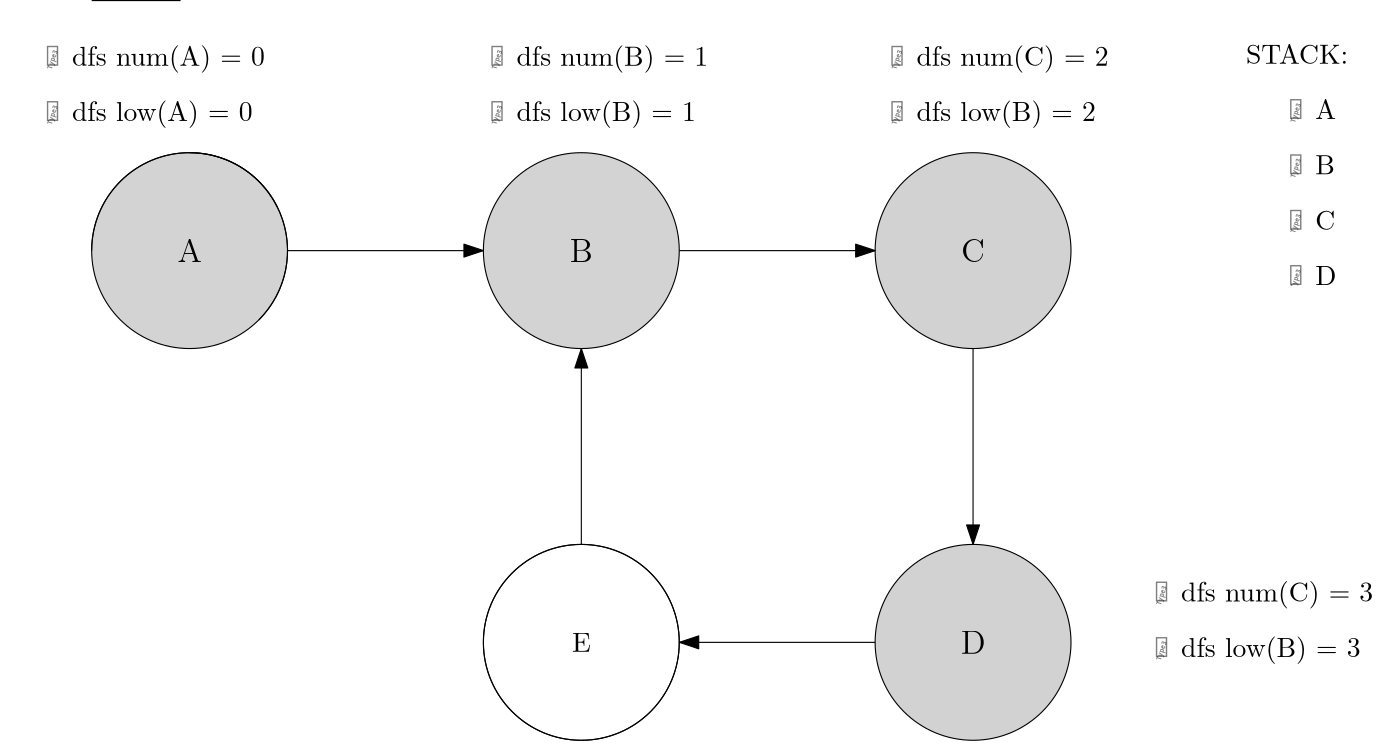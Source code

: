 <?xml version="1.0"?>
<!DOCTYPE ipe SYSTEM "ipe.dtd">
<ipe version="70107" creator="Ipe 7.1.7">
<info created="D:20150503115843" modified="D:20150503143505"/>
<preamble>\usepackage[utf8]{inputenc}
\usepackage{paralist}
\usepackage{amsthm}
 \newtheorem{theorem}{Theorem}
\usepackage{graphicx}
\usepackage{amsfonts}
\usepackage{amssymb}
\usepackage{amsmath}
\usepackage{latexsym}
\usepackage{mathrsfs}</preamble>
<ipestyle name="basic">
<symbol name="arrow/arc(spx)">
<path stroke="sym-stroke" fill="sym-stroke" pen="sym-pen">
0 0 m
-1 0.333 l
-1 -0.333 l
h
</path>
</symbol>
<symbol name="arrow/farc(spx)">
<path stroke="sym-stroke" fill="white" pen="sym-pen">
0 0 m
-1 0.333 l
-1 -0.333 l
h
</path>
</symbol>
<symbol name="arrow/ptarc(spx)">
<path stroke="sym-stroke" fill="sym-stroke" pen="sym-pen">
0 0 m
-1 0.333 l
-0.8 0 l
-1 -0.333 l
h
</path>
</symbol>
<symbol name="arrow/fptarc(spx)">
<path stroke="sym-stroke" fill="white" pen="sym-pen">
0 0 m
-1 0.333 l
-0.8 0 l
-1 -0.333 l
h
</path>
</symbol>
<symbol name="mark/circle(sx)" transformations="translations">
<path fill="sym-stroke">
0.6 0 0 0.6 0 0 e
0.4 0 0 0.4 0 0 e
</path>
</symbol>
<symbol name="mark/disk(sx)" transformations="translations">
<path fill="sym-stroke">
0.6 0 0 0.6 0 0 e
</path>
</symbol>
<symbol name="mark/fdisk(sfx)" transformations="translations">
<group>
<path fill="sym-fill">
0.5 0 0 0.5 0 0 e
</path>
<path fill="sym-stroke" fillrule="eofill">
0.6 0 0 0.6 0 0 e
0.4 0 0 0.4 0 0 e
</path>
</group>
</symbol>
<symbol name="mark/box(sx)" transformations="translations">
<path fill="sym-stroke" fillrule="eofill">
-0.6 -0.6 m
0.6 -0.6 l
0.6 0.6 l
-0.6 0.6 l
h
-0.4 -0.4 m
0.4 -0.4 l
0.4 0.4 l
-0.4 0.4 l
h
</path>
</symbol>
<symbol name="mark/square(sx)" transformations="translations">
<path fill="sym-stroke">
-0.6 -0.6 m
0.6 -0.6 l
0.6 0.6 l
-0.6 0.6 l
h
</path>
</symbol>
<symbol name="mark/fsquare(sfx)" transformations="translations">
<group>
<path fill="sym-fill">
-0.5 -0.5 m
0.5 -0.5 l
0.5 0.5 l
-0.5 0.5 l
h
</path>
<path fill="sym-stroke" fillrule="eofill">
-0.6 -0.6 m
0.6 -0.6 l
0.6 0.6 l
-0.6 0.6 l
h
-0.4 -0.4 m
0.4 -0.4 l
0.4 0.4 l
-0.4 0.4 l
h
</path>
</group>
</symbol>
<symbol name="mark/cross(sx)" transformations="translations">
<group>
<path fill="sym-stroke">
-0.43 -0.57 m
0.57 0.43 l
0.43 0.57 l
-0.57 -0.43 l
h
</path>
<path fill="sym-stroke">
-0.43 0.57 m
0.57 -0.43 l
0.43 -0.57 l
-0.57 0.43 l
h
</path>
</group>
</symbol>
<symbol name="arrow/fnormal(spx)">
<path stroke="sym-stroke" fill="white" pen="sym-pen">
0 0 m
-1 0.333 l
-1 -0.333 l
h
</path>
</symbol>
<symbol name="arrow/pointed(spx)">
<path stroke="sym-stroke" fill="sym-stroke" pen="sym-pen">
0 0 m
-1 0.333 l
-0.8 0 l
-1 -0.333 l
h
</path>
</symbol>
<symbol name="arrow/fpointed(spx)">
<path stroke="sym-stroke" fill="white" pen="sym-pen">
0 0 m
-1 0.333 l
-0.8 0 l
-1 -0.333 l
h
</path>
</symbol>
<symbol name="arrow/linear(spx)">
<path stroke="sym-stroke" pen="sym-pen">
-1 0.333 m
0 0 l
-1 -0.333 l
</path>
</symbol>
<symbol name="arrow/fdouble(spx)">
<path stroke="sym-stroke" fill="white" pen="sym-pen">
0 0 m
-1 0.333 l
-1 -0.333 l
h
-1 0 m
-2 0.333 l
-2 -0.333 l
h
</path>
</symbol>
<symbol name="arrow/double(spx)">
<path stroke="sym-stroke" fill="sym-stroke" pen="sym-pen">
0 0 m
-1 0.333 l
-1 -0.333 l
h
-1 0 m
-2 0.333 l
-2 -0.333 l
h
</path>
</symbol>
<pen name="heavier" value="0.8"/>
<pen name="fat" value="1.2"/>
<pen name="ultrafat" value="2"/>
<symbolsize name="large" value="5"/>
<symbolsize name="small" value="2"/>
<symbolsize name="tiny" value="1.1"/>
<arrowsize name="large" value="10"/>
<arrowsize name="small" value="5"/>
<arrowsize name="tiny" value="3"/>
<color name="red" value="1 0 0"/>
<color name="green" value="0 1 0"/>
<color name="blue" value="0 0 1"/>
<color name="yellow" value="1 1 0"/>
<color name="orange" value="1 0.647 0"/>
<color name="gold" value="1 0.843 0"/>
<color name="purple" value="0.627 0.125 0.941"/>
<color name="gray" value="0.745"/>
<color name="brown" value="0.647 0.165 0.165"/>
<color name="navy" value="0 0 0.502"/>
<color name="pink" value="1 0.753 0.796"/>
<color name="seagreen" value="0.18 0.545 0.341"/>
<color name="turquoise" value="0.251 0.878 0.816"/>
<color name="violet" value="0.933 0.51 0.933"/>
<color name="darkblue" value="0 0 0.545"/>
<color name="darkcyan" value="0 0.545 0.545"/>
<color name="darkgray" value="0.663"/>
<color name="darkgreen" value="0 0.392 0"/>
<color name="darkmagenta" value="0.545 0 0.545"/>
<color name="darkorange" value="1 0.549 0"/>
<color name="darkred" value="0.545 0 0"/>
<color name="lightblue" value="0.678 0.847 0.902"/>
<color name="lightcyan" value="0.878 1 1"/>
<color name="lightgray" value="0.827"/>
<color name="lightgreen" value="0.565 0.933 0.565"/>
<color name="lightyellow" value="1 1 0.878"/>
<dashstyle name="dashed" value="[4] 0"/>
<dashstyle name="dotted" value="[1 3] 0"/>
<dashstyle name="dash dotted" value="[4 2 1 2] 0"/>
<dashstyle name="dash dot dotted" value="[4 2 1 2 1 2] 0"/>
<textsize name="large" value="\large"/>
<textsize name="Large" value="\Large"/>
<textsize name="LARGE" value="\LARGE"/>
<textsize name="huge" value="\huge"/>
<textsize name="Huge" value="\Huge"/>
<textsize name="small" value="\small"/>
<textsize name="footnote" value="\footnotesize"/>
<textsize name="tiny" value="\tiny"/>
<textstyle name="center" begin="\begin{center}" end="\end{center}"/>
<textstyle name="itemize" begin="\begin{itemize}" end="\end{itemize}"/>
<textstyle name="item" begin="\begin{itemize}\item{}" end="\end{itemize}"/>
<gridsize name="4 pts" value="4"/>
<gridsize name="8 pts (~3 mm)" value="8"/>
<gridsize name="16 pts (~6 mm)" value="16"/>
<gridsize name="32 pts (~12 mm)" value="32"/>
<gridsize name="10 pts (~3.5 mm)" value="10"/>
<gridsize name="20 pts (~7 mm)" value="20"/>
<gridsize name="14 pts (~5 mm)" value="14"/>
<gridsize name="28 pts (~10 mm)" value="28"/>
<gridsize name="56 pts (~20 mm)" value="56"/>
<anglesize name="90 deg" value="90"/>
<anglesize name="60 deg" value="60"/>
<anglesize name="45 deg" value="45"/>
<anglesize name="30 deg" value="30"/>
<anglesize name="22.5 deg" value="22.5"/>
<tiling name="falling" angle="-60" step="4" width="1"/>
<tiling name="rising" angle="30" step="4" width="1"/>
</ipestyle>
<page>
<layer name="alpha"/>
<view layers="alpha" active="alpha"/>
<path layer="alpha" matrix="2.20348 0 0 2.20348 -77.0229 -985.551" stroke="black" fill="0.824">
16 0 0 16 208 720 e
</path>
<path stroke="black">
96 832 m
64 832 l
</path>
<path matrix="2.20348 0 0 2.20348 -77.0229 -985.551" stroke="0" fill="lightgray">
16 0 0 16 80 784 e
</path>
<path matrix="2.20348 0 0 2.20348 -77.0229 -985.551" stroke="black" fill="lightgray">
16 0 0 16 144 784 e
</path>
<path matrix="2.20348 0 0 2.20348 -77.0229 -985.551" stroke="black">
16 0 0 16 144 720 e
</path>
<path matrix="2.20348 0 0 2.20348 -77.0229 -985.551" stroke="black" fill="0.824">
16 0 0 16 208 784 e
</path>
<path matrix="2.20348 0 0 2.20348 -218.046 -985.551" stroke="black">
16 0 0 16 208 720 e
</path>
<path matrix="2.20348 0 0 2.20348 -77.0229 -985.551" stroke="black" arrow="normal/normal">
96 784 m
128 784 l
</path>
<path matrix="2.20348 0 0 2.20348 -77.0229 -985.551" stroke="black" rarrow="normal/normal">
144 768 m
144 736 l
</path>
<path matrix="2.20348 0 0 2.20348 -77.0229 -985.551" stroke="black" arrow="normal/normal">
160 784 m
192 784 l
</path>
<path matrix="2.20348 0 0 2.20348 -77.0229 -985.551" stroke="black" arrow="normal/normal">
208 768 m
208 736 l
</path>
<path matrix="2.20348 0 0 2.20348 -77.0229 -985.551" stroke="black" arrow="normal/normal">
192 720 m
160 720 l
</path>
<text matrix="2.20348 0 0 2.20348 -81.1679 -989.635" transformations="translations" pos="144 784" stroke="black" type="label" width="8.29" height="8.169" depth="0" valign="baseline" size="large">B</text>
<text matrix="2.20348 0 0 2.20348 -81.4104 -989.635" transformations="translations" pos="80 784" stroke="black" type="label" width="8.775" height="8.169" depth="0" valign="baseline" size="large">A</text>
<text matrix="2.20348 0 0 2.20348 -81.2499 -989.635" transformations="translations" pos="208 784" stroke="black" type="label" width="8.454" height="8.169" depth="0" valign="baseline" size="large">C</text>
<text matrix="2.20348 0 0 2.20348 -81.4929 -985.551" transformations="translations" pos="208 720" stroke="black" type="label" width="8.94" height="8.169" depth="0" valign="center" size="large">D</text>
<text matrix="2.20348 0 0 2.20348 -80.4129 -988.955" transformations="translations" pos="144 720" stroke="black" type="label" width="6.78" height="6.808" depth="0" valign="baseline">E</text>
<path matrix="2.20348 0 0 2.20348 -77.0229 -985.551" stroke="black">
80 800 m
16 0 0 -16 80 784 91.3137 772.686 a
</path>
<path matrix="2.20348 0 0 2.20348 -77.0229 -985.551" stroke="black">
64 784 m
16 0 0 -16 80 784 94.3108 791.155 a
</path>
<text matrix="1 0 0 1 -32 0" transformations="translations" pos="64 816" stroke="black" type="minipage" width="96" height="19.413" depth="14.46" valign="top">\begin{itemize}
\item dfs num(A) = 0
\item dfs low(A) = 0 \end{itemize}
 </text>
<text matrix="1 0 0 1 128 0" transformations="translations" pos="64 816" stroke="black" type="minipage" width="96" height="19.413" depth="14.46" valign="top">\begin{itemize}
\item dfs num(B) = 1
\item dfs low(B) = 1 \end{itemize}
 </text>
<text matrix="1 0 0 1 272 0" transformations="translations" pos="64 816" stroke="black" type="minipage" width="96" height="19.413" depth="14.46" valign="top">\begin{itemize}
\item dfs num(C) = 2
\item dfs low(B) = 2 \end{itemize}
 </text>
<text matrix="1 0 0 1 367.266 -192.9" transformations="translations" pos="64 816" stroke="black" type="minipage" width="96" height="19.413" depth="14.46" valign="top">\begin{itemize}
\item dfs num(C) = 3
\item dfs low(B) = 3 \end{itemize}
 </text>
<text matrix="1 0 0 1 -2.42396 2.42396" transformations="translations" pos="481.97 813.66" stroke="black" type="minipage" width="48.357" height="45.699" depth="40.81" valign="top">STACK:
\begin{itemize} \item A
\item B \item C \item D \end{itemize}</text>
</page>
</ipe>
